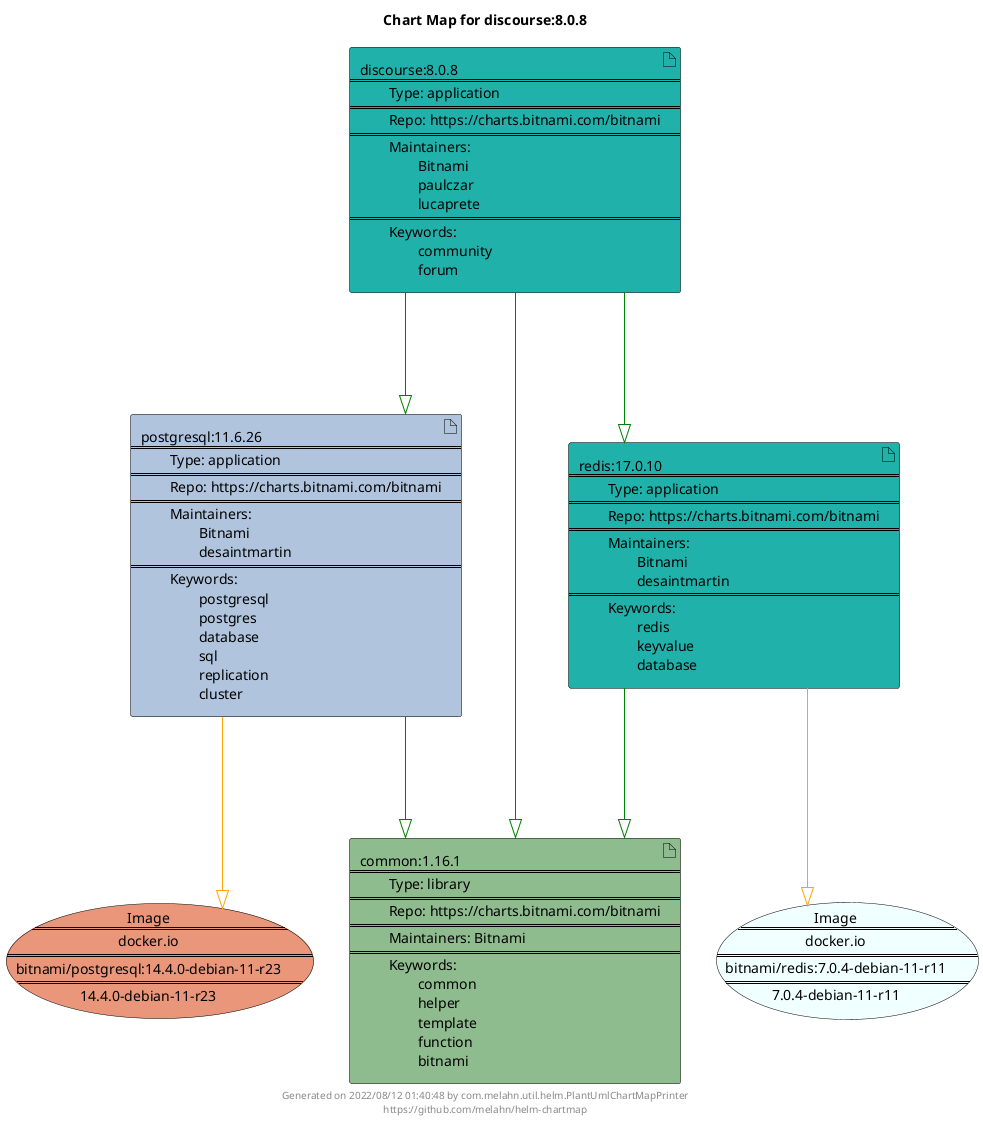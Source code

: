 @startuml
skinparam linetype ortho
skinparam backgroundColor white
skinparam usecaseBorderColor black
skinparam usecaseArrowColor LightSlateGray
skinparam artifactBorderColor black
skinparam artifactArrowColor LightSlateGray

title Chart Map for discourse:8.0.8

'There are 4 referenced Helm Charts
artifact "common:1.16.1\n====\n\tType: library\n====\n\tRepo: https://charts.bitnami.com/bitnami\n====\n\tMaintainers: Bitnami\n====\n\tKeywords: \n\t\tcommon\n\t\thelper\n\t\ttemplate\n\t\tfunction\n\t\tbitnami" as common_1_16_1 #DarkSeaGreen
artifact "postgresql:11.6.26\n====\n\tType: application\n====\n\tRepo: https://charts.bitnami.com/bitnami\n====\n\tMaintainers: \n\t\tBitnami\n\t\tdesaintmartin\n====\n\tKeywords: \n\t\tpostgresql\n\t\tpostgres\n\t\tdatabase\n\t\tsql\n\t\treplication\n\t\tcluster" as postgresql_11_6_26 #LightSteelBlue
artifact "redis:17.0.10\n====\n\tType: application\n====\n\tRepo: https://charts.bitnami.com/bitnami\n====\n\tMaintainers: \n\t\tBitnami\n\t\tdesaintmartin\n====\n\tKeywords: \n\t\tredis\n\t\tkeyvalue\n\t\tdatabase" as redis_17_0_10 #LightSeaGreen
artifact "discourse:8.0.8\n====\n\tType: application\n====\n\tRepo: https://charts.bitnami.com/bitnami\n====\n\tMaintainers: \n\t\tBitnami\n\t\tpaulczar\n\t\tlucaprete\n====\n\tKeywords: \n\t\tcommunity\n\t\tforum" as discourse_8_0_8 #LightSeaGreen

'There are 2 referenced Docker Images
usecase "Image\n====\ndocker.io\n====\nbitnami/redis:7.0.4-debian-11-r11\n====\n7.0.4-debian-11-r11" as docker_io_bitnami_redis_7_0_4_debian_11_r11 #Azure
usecase "Image\n====\ndocker.io\n====\nbitnami/postgresql:14.4.0-debian-11-r23\n====\n14.4.0-debian-11-r23" as docker_io_bitnami_postgresql_14_4_0_debian_11_r23 #DarkSalmon

'Chart Dependencies
discourse_8_0_8--[#green]-|>common_1_16_1
discourse_8_0_8--[#green]-|>postgresql_11_6_26
postgresql_11_6_26--[#green]-|>common_1_16_1
discourse_8_0_8--[#green]-|>redis_17_0_10
redis_17_0_10--[#green]-|>common_1_16_1
postgresql_11_6_26--[#orange]-|>docker_io_bitnami_postgresql_14_4_0_debian_11_r23
redis_17_0_10--[#orange]-|>docker_io_bitnami_redis_7_0_4_debian_11_r11

center footer Generated on 2022/08/12 01:40:48 by com.melahn.util.helm.PlantUmlChartMapPrinter\nhttps://github.com/melahn/helm-chartmap
@enduml
